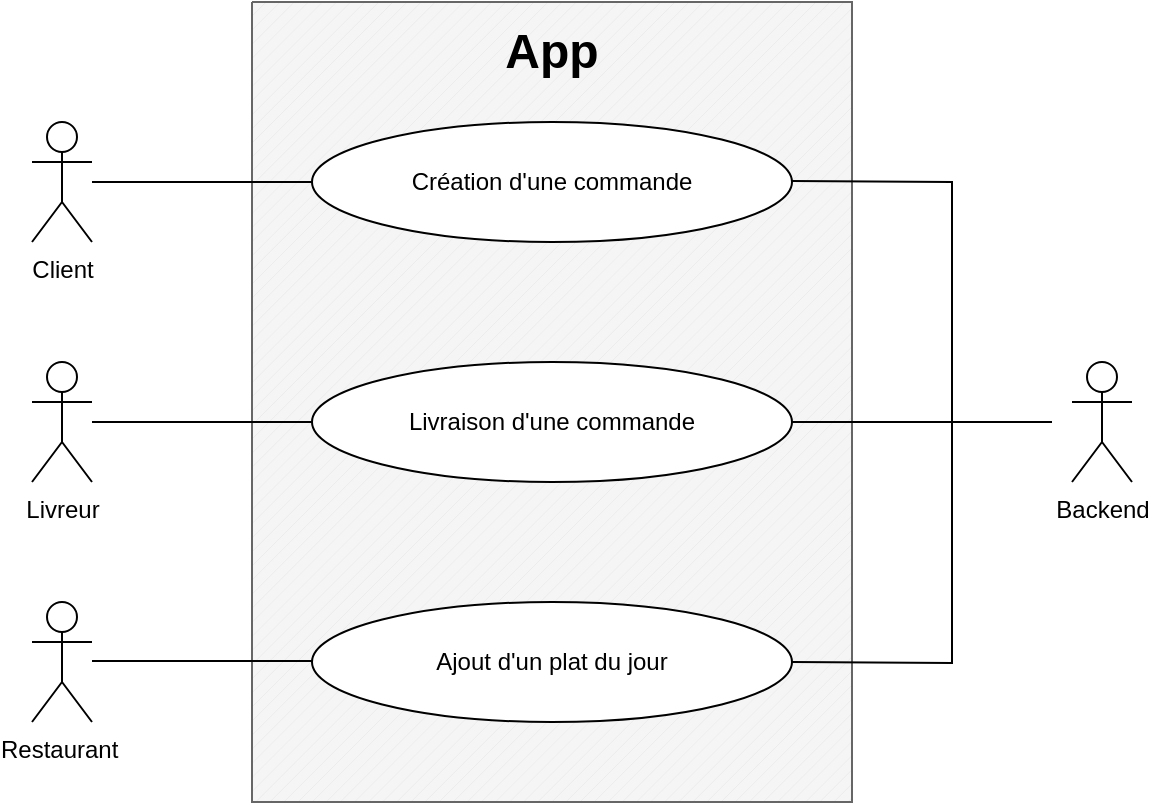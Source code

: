 <mxfile version="15.6.4"><diagram id="O3jM-hgf63uygG3STKTg" name="Page-1"><mxGraphModel dx="1038" dy="551" grid="1" gridSize="10" guides="1" tooltips="1" connect="1" arrows="1" fold="1" page="1" pageScale="1" pageWidth="827" pageHeight="1169" math="0" shadow="0"><root><mxCell id="0"/><mxCell id="1" parent="0"/><mxCell id="yiqaVV_SdR93eE5hBpEq-24" value="" style="verticalLabelPosition=bottom;verticalAlign=top;html=1;shape=mxgraph.basic.patternFillRect;fillStyle=diag;step=5;fillStrokeWidth=0.2;fillStrokeColor=#dddddd;fontColor=#333333;strokeColor=#666666;fillColor=#f5f5f5;" vertex="1" parent="1"><mxGeometry x="190" y="20" width="300" height="400" as="geometry"/></mxCell><mxCell id="yiqaVV_SdR93eE5hBpEq-1" value="Client" style="shape=umlActor;verticalLabelPosition=bottom;verticalAlign=top;html=1;outlineConnect=0;fillColor=default;strokeColor=default;fontColor=default;" vertex="1" parent="1"><mxGeometry x="80" y="80" width="30" height="60" as="geometry"/></mxCell><mxCell id="yiqaVV_SdR93eE5hBpEq-2" value="Livreur&lt;br&gt;" style="shape=umlActor;verticalLabelPosition=bottom;verticalAlign=top;html=1;outlineConnect=0;fontColor=default;strokeColor=default;fillColor=default;" vertex="1" parent="1"><mxGeometry x="80" y="200" width="30" height="60" as="geometry"/></mxCell><mxCell id="yiqaVV_SdR93eE5hBpEq-5" value="Backend" style="shape=umlActor;verticalLabelPosition=bottom;verticalAlign=top;html=1;outlineConnect=0;fontColor=default;strokeColor=default;fillColor=default;" vertex="1" parent="1"><mxGeometry x="600" y="200" width="30" height="60" as="geometry"/></mxCell><mxCell id="yiqaVV_SdR93eE5hBpEq-6" value="Restaurant&amp;nbsp;" style="shape=umlActor;verticalLabelPosition=bottom;verticalAlign=top;html=1;outlineConnect=0;fontColor=default;strokeColor=default;fillColor=default;" vertex="1" parent="1"><mxGeometry x="80" y="320" width="30" height="60" as="geometry"/></mxCell><mxCell id="yiqaVV_SdR93eE5hBpEq-7" value="Création d'une commande" style="ellipse;whiteSpace=wrap;html=1;fontColor=default;strokeColor=default;fillColor=default;" vertex="1" parent="1"><mxGeometry x="220" y="80" width="240" height="60" as="geometry"/></mxCell><mxCell id="yiqaVV_SdR93eE5hBpEq-8" value="Livraison d'une commande" style="ellipse;whiteSpace=wrap;html=1;fontColor=default;strokeColor=default;fillColor=default;" vertex="1" parent="1"><mxGeometry x="220" y="200" width="240" height="60" as="geometry"/></mxCell><mxCell id="yiqaVV_SdR93eE5hBpEq-10" value="Ajout d'un plat du jour" style="ellipse;whiteSpace=wrap;html=1;fontColor=default;strokeColor=default;fillColor=default;" vertex="1" parent="1"><mxGeometry x="220" y="320" width="240" height="60" as="geometry"/></mxCell><mxCell id="yiqaVV_SdR93eE5hBpEq-11" value="" style="endArrow=none;html=1;rounded=0;fontColor=default;entryX=0;entryY=0.5;entryDx=0;entryDy=0;strokeColor=default;labelBackgroundColor=default;" edge="1" parent="1" source="yiqaVV_SdR93eE5hBpEq-1" target="yiqaVV_SdR93eE5hBpEq-7"><mxGeometry width="50" height="50" relative="1" as="geometry"><mxPoint x="380" y="220" as="sourcePoint"/><mxPoint x="430" y="170" as="targetPoint"/></mxGeometry></mxCell><mxCell id="yiqaVV_SdR93eE5hBpEq-12" value="" style="endArrow=none;html=1;rounded=0;fontColor=default;strokeColor=default;labelBackgroundColor=default;" edge="1" parent="1"><mxGeometry width="50" height="50" relative="1" as="geometry"><mxPoint x="460" y="109.5" as="sourcePoint"/><mxPoint x="590" y="230" as="targetPoint"/><Array as="points"><mxPoint x="540" y="110"/><mxPoint x="540" y="230"/></Array></mxGeometry></mxCell><mxCell id="yiqaVV_SdR93eE5hBpEq-14" value="" style="endArrow=none;html=1;rounded=0;labelBackgroundColor=default;fontColor=default;strokeColor=default;entryX=0;entryY=0.5;entryDx=0;entryDy=0;" edge="1" parent="1" target="yiqaVV_SdR93eE5hBpEq-8"><mxGeometry width="50" height="50" relative="1" as="geometry"><mxPoint x="110" y="230" as="sourcePoint"/><mxPoint x="430" y="170" as="targetPoint"/></mxGeometry></mxCell><mxCell id="yiqaVV_SdR93eE5hBpEq-15" value="" style="endArrow=none;html=1;rounded=0;labelBackgroundColor=default;fontColor=default;strokeColor=default;exitX=1;exitY=0.5;exitDx=0;exitDy=0;" edge="1" parent="1" source="yiqaVV_SdR93eE5hBpEq-8"><mxGeometry width="50" height="50" relative="1" as="geometry"><mxPoint x="380" y="220" as="sourcePoint"/><mxPoint x="590" y="230" as="targetPoint"/></mxGeometry></mxCell><mxCell id="yiqaVV_SdR93eE5hBpEq-17" value="" style="endArrow=none;html=1;rounded=0;labelBackgroundColor=default;fontColor=default;strokeColor=default;entryX=0;entryY=0.5;entryDx=0;entryDy=0;" edge="1" parent="1"><mxGeometry width="50" height="50" relative="1" as="geometry"><mxPoint x="110" y="349.5" as="sourcePoint"/><mxPoint x="220" y="349.5" as="targetPoint"/></mxGeometry></mxCell><mxCell id="yiqaVV_SdR93eE5hBpEq-18" value="" style="endArrow=none;html=1;rounded=0;fontColor=default;strokeColor=default;labelBackgroundColor=default;" edge="1" parent="1"><mxGeometry width="50" height="50" relative="1" as="geometry"><mxPoint x="460" y="350" as="sourcePoint"/><mxPoint x="590" y="230" as="targetPoint"/><Array as="points"><mxPoint x="540" y="350.5"/><mxPoint x="540" y="230"/></Array></mxGeometry></mxCell><mxCell id="yiqaVV_SdR93eE5hBpEq-25" value="App" style="text;html=1;strokeColor=none;fillColor=none;align=center;verticalAlign=middle;whiteSpace=wrap;rounded=0;fontColor=default;fontStyle=1;fontSize=24;" vertex="1" parent="1"><mxGeometry x="310" y="30" width="60" height="30" as="geometry"/></mxCell></root></mxGraphModel></diagram></mxfile>